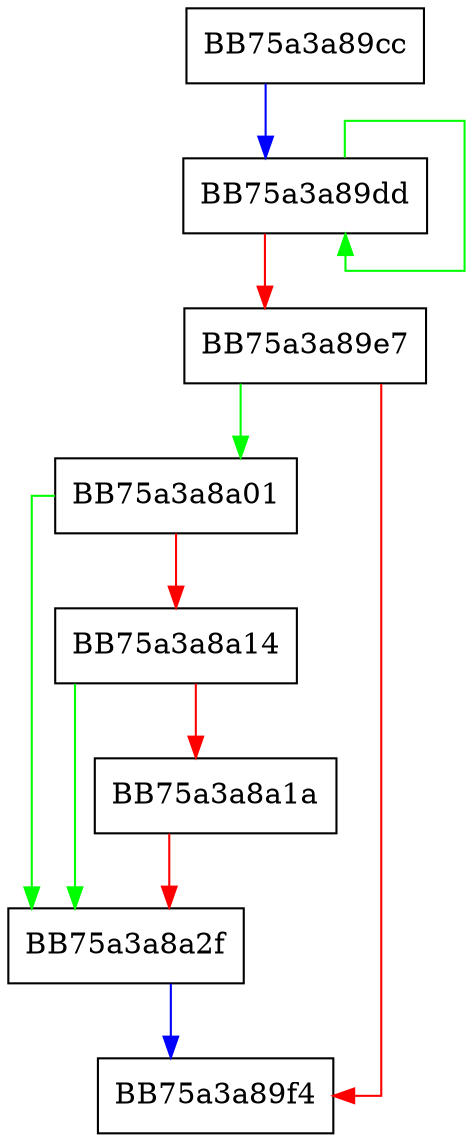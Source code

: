 digraph RegAdjustStringLen {
  node [shape="box"];
  graph [splines=ortho];
  BB75a3a89cc -> BB75a3a89dd [color="blue"];
  BB75a3a89dd -> BB75a3a89dd [color="green"];
  BB75a3a89dd -> BB75a3a89e7 [color="red"];
  BB75a3a89e7 -> BB75a3a8a01 [color="green"];
  BB75a3a89e7 -> BB75a3a89f4 [color="red"];
  BB75a3a8a01 -> BB75a3a8a2f [color="green"];
  BB75a3a8a01 -> BB75a3a8a14 [color="red"];
  BB75a3a8a14 -> BB75a3a8a2f [color="green"];
  BB75a3a8a14 -> BB75a3a8a1a [color="red"];
  BB75a3a8a1a -> BB75a3a8a2f [color="red"];
  BB75a3a8a2f -> BB75a3a89f4 [color="blue"];
}